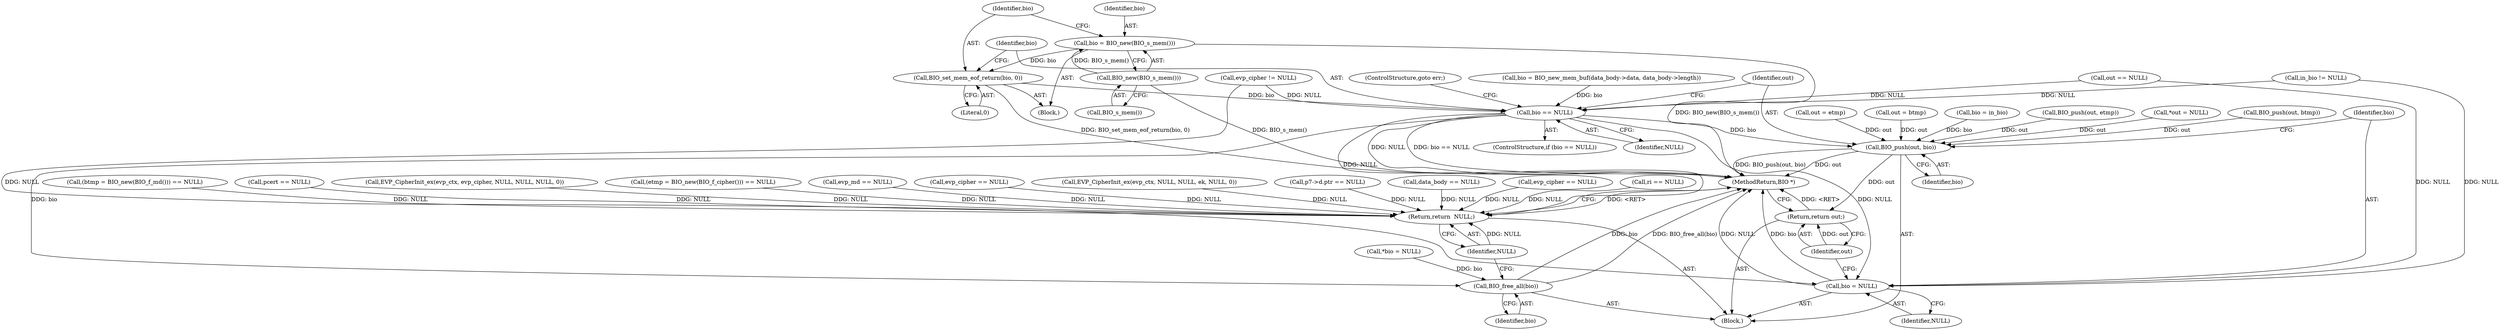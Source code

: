 digraph "0_openssl_59302b600e8d5b77ef144e447bb046fd7ab72686@pointer" {
"1000688" [label="(Call,bio = BIO_new(BIO_s_mem()))"];
"1000690" [label="(Call,BIO_new(BIO_s_mem()))"];
"1000692" [label="(Call,BIO_set_mem_eof_return(bio, 0))"];
"1000696" [label="(Call,bio == NULL)"];
"1000700" [label="(Call,BIO_push(out, bio))"];
"1000706" [label="(Return,return out;)"];
"1000703" [label="(Call,bio = NULL)"];
"1000721" [label="(Call,BIO_free_all(bio))"];
"1000723" [label="(Return,return  NULL;)"];
"1000677" [label="(Call,bio = BIO_new_mem_buf(data_body->data, data_body->length))"];
"1000436" [label="(Call,evp_cipher != NULL)"];
"1000648" [label="(Call,out = etmp)"];
"1000425" [label="(Call,out = btmp)"];
"1000481" [label="(Call,ri == NULL)"];
"1000388" [label="(Call,(btmp = BIO_new(BIO_f_md())) == NULL)"];
"1000721" [label="(Call,BIO_free_all(bio))"];
"1000691" [label="(Call,BIO_s_mem())"];
"1000490" [label="(Call,pcert == NULL)"];
"1000693" [label="(Identifier,bio)"];
"1000700" [label="(Call,BIO_push(out, bio))"];
"1000666" [label="(Call,bio = in_bio)"];
"1000545" [label="(Call,EVP_CipherInit_ex(evp_ctx, evp_cipher, NULL, NULL, NULL, 0))"];
"1000652" [label="(Call,BIO_push(out, etmp))"];
"1000696" [label="(Call,bio == NULL)"];
"1000694" [label="(Literal,0)"];
"1000701" [label="(Identifier,out)"];
"1000695" [label="(ControlStructure,if (bio == NULL))"];
"1000698" [label="(Identifier,NULL)"];
"1000688" [label="(Call,bio = BIO_new(BIO_s_mem()))"];
"1000119" [label="(Call,*out = NULL)"];
"1000722" [label="(Identifier,bio)"];
"1000441" [label="(Call,(etmp = BIO_new(BIO_f_cipher())) == NULL)"];
"1000410" [label="(Call,evp_md == NULL)"];
"1000724" [label="(Identifier,NULL)"];
"1000707" [label="(Identifier,out)"];
"1000131" [label="(Call,*bio = NULL)"];
"1000690" [label="(Call,BIO_new(BIO_s_mem()))"];
"1000699" [label="(ControlStructure,goto err;)"];
"1000706" [label="(Return,return out;)"];
"1000304" [label="(Call,evp_cipher == NULL)"];
"1000429" [label="(Call,BIO_push(out, btmp))"];
"1000623" [label="(Call,EVP_CipherInit_ex(evp_ctx, NULL, NULL, ek, NULL, 0))"];
"1000725" [label="(MethodReturn,BIO *)"];
"1000692" [label="(Call,BIO_set_mem_eof_return(bio, 0))"];
"1000723" [label="(Return,return  NULL;)"];
"1000195" [label="(Call,p7->d.ptr == NULL)"];
"1000645" [label="(Call,out == NULL)"];
"1000115" [label="(Block,)"];
"1000702" [label="(Identifier,bio)"];
"1000238" [label="(Call,data_body == NULL)"];
"1000689" [label="(Identifier,bio)"];
"1000704" [label="(Identifier,bio)"];
"1000705" [label="(Identifier,NULL)"];
"1000662" [label="(Call,in_bio != NULL)"];
"1000703" [label="(Call,bio = NULL)"];
"1000352" [label="(Call,evp_cipher == NULL)"];
"1000697" [label="(Identifier,bio)"];
"1000687" [label="(Block,)"];
"1000688" -> "1000687"  [label="AST: "];
"1000688" -> "1000690"  [label="CFG: "];
"1000689" -> "1000688"  [label="AST: "];
"1000690" -> "1000688"  [label="AST: "];
"1000693" -> "1000688"  [label="CFG: "];
"1000688" -> "1000725"  [label="DDG: BIO_new(BIO_s_mem())"];
"1000690" -> "1000688"  [label="DDG: BIO_s_mem()"];
"1000688" -> "1000692"  [label="DDG: bio"];
"1000690" -> "1000691"  [label="CFG: "];
"1000691" -> "1000690"  [label="AST: "];
"1000690" -> "1000725"  [label="DDG: BIO_s_mem()"];
"1000692" -> "1000687"  [label="AST: "];
"1000692" -> "1000694"  [label="CFG: "];
"1000693" -> "1000692"  [label="AST: "];
"1000694" -> "1000692"  [label="AST: "];
"1000697" -> "1000692"  [label="CFG: "];
"1000692" -> "1000725"  [label="DDG: BIO_set_mem_eof_return(bio, 0)"];
"1000692" -> "1000696"  [label="DDG: bio"];
"1000696" -> "1000695"  [label="AST: "];
"1000696" -> "1000698"  [label="CFG: "];
"1000697" -> "1000696"  [label="AST: "];
"1000698" -> "1000696"  [label="AST: "];
"1000699" -> "1000696"  [label="CFG: "];
"1000701" -> "1000696"  [label="CFG: "];
"1000696" -> "1000725"  [label="DDG: bio == NULL"];
"1000696" -> "1000725"  [label="DDG: NULL"];
"1000677" -> "1000696"  [label="DDG: bio"];
"1000662" -> "1000696"  [label="DDG: NULL"];
"1000436" -> "1000696"  [label="DDG: NULL"];
"1000645" -> "1000696"  [label="DDG: NULL"];
"1000696" -> "1000700"  [label="DDG: bio"];
"1000696" -> "1000703"  [label="DDG: NULL"];
"1000696" -> "1000721"  [label="DDG: bio"];
"1000696" -> "1000723"  [label="DDG: NULL"];
"1000700" -> "1000115"  [label="AST: "];
"1000700" -> "1000702"  [label="CFG: "];
"1000701" -> "1000700"  [label="AST: "];
"1000702" -> "1000700"  [label="AST: "];
"1000704" -> "1000700"  [label="CFG: "];
"1000700" -> "1000725"  [label="DDG: BIO_push(out, bio)"];
"1000700" -> "1000725"  [label="DDG: out"];
"1000425" -> "1000700"  [label="DDG: out"];
"1000652" -> "1000700"  [label="DDG: out"];
"1000648" -> "1000700"  [label="DDG: out"];
"1000119" -> "1000700"  [label="DDG: out"];
"1000429" -> "1000700"  [label="DDG: out"];
"1000666" -> "1000700"  [label="DDG: bio"];
"1000700" -> "1000706"  [label="DDG: out"];
"1000706" -> "1000115"  [label="AST: "];
"1000706" -> "1000707"  [label="CFG: "];
"1000707" -> "1000706"  [label="AST: "];
"1000725" -> "1000706"  [label="CFG: "];
"1000706" -> "1000725"  [label="DDG: <RET>"];
"1000707" -> "1000706"  [label="DDG: out"];
"1000703" -> "1000115"  [label="AST: "];
"1000703" -> "1000705"  [label="CFG: "];
"1000704" -> "1000703"  [label="AST: "];
"1000705" -> "1000703"  [label="AST: "];
"1000707" -> "1000703"  [label="CFG: "];
"1000703" -> "1000725"  [label="DDG: NULL"];
"1000703" -> "1000725"  [label="DDG: bio"];
"1000662" -> "1000703"  [label="DDG: NULL"];
"1000436" -> "1000703"  [label="DDG: NULL"];
"1000645" -> "1000703"  [label="DDG: NULL"];
"1000721" -> "1000115"  [label="AST: "];
"1000721" -> "1000722"  [label="CFG: "];
"1000722" -> "1000721"  [label="AST: "];
"1000724" -> "1000721"  [label="CFG: "];
"1000721" -> "1000725"  [label="DDG: BIO_free_all(bio)"];
"1000721" -> "1000725"  [label="DDG: bio"];
"1000131" -> "1000721"  [label="DDG: bio"];
"1000723" -> "1000115"  [label="AST: "];
"1000723" -> "1000724"  [label="CFG: "];
"1000724" -> "1000723"  [label="AST: "];
"1000725" -> "1000723"  [label="CFG: "];
"1000723" -> "1000725"  [label="DDG: <RET>"];
"1000724" -> "1000723"  [label="DDG: NULL"];
"1000545" -> "1000723"  [label="DDG: NULL"];
"1000195" -> "1000723"  [label="DDG: NULL"];
"1000623" -> "1000723"  [label="DDG: NULL"];
"1000410" -> "1000723"  [label="DDG: NULL"];
"1000441" -> "1000723"  [label="DDG: NULL"];
"1000304" -> "1000723"  [label="DDG: NULL"];
"1000490" -> "1000723"  [label="DDG: NULL"];
"1000352" -> "1000723"  [label="DDG: NULL"];
"1000238" -> "1000723"  [label="DDG: NULL"];
"1000481" -> "1000723"  [label="DDG: NULL"];
"1000388" -> "1000723"  [label="DDG: NULL"];
}
